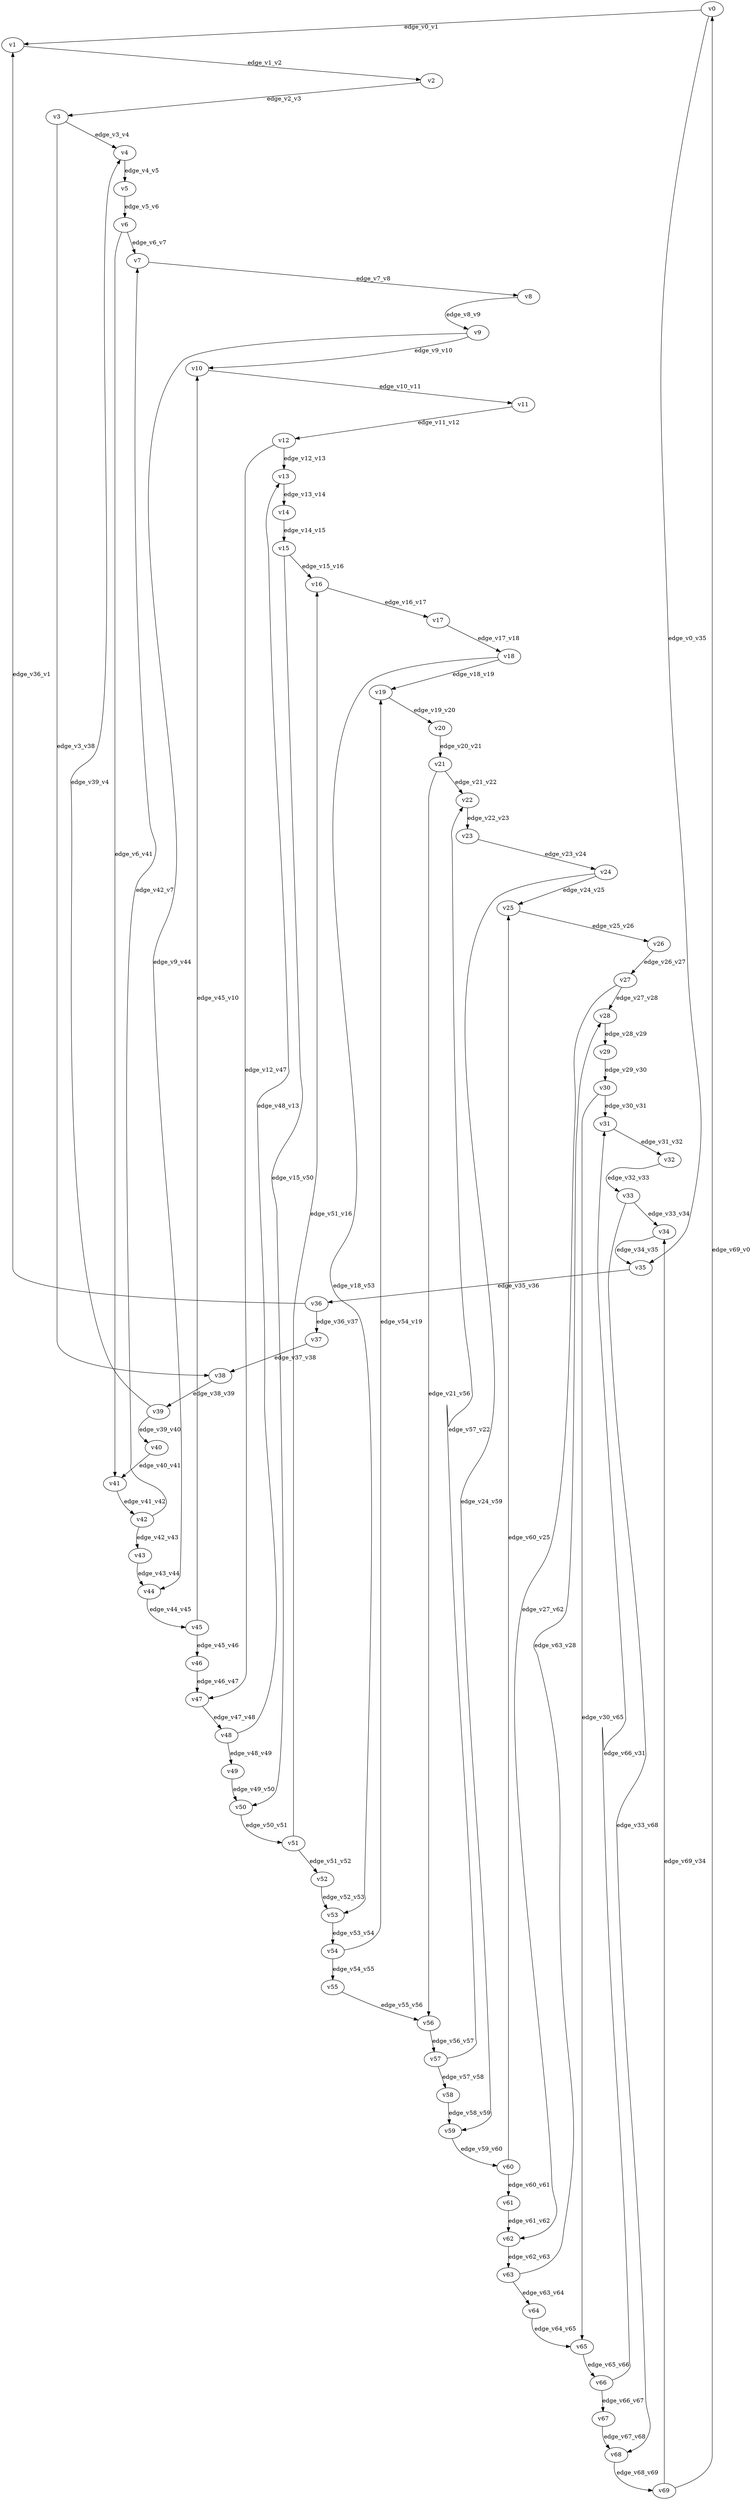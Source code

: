 digraph test101 {
    // Discounted game test case
    // Vertex properties: name [player=X]
    // Edge properties: [weight=Y, discount=Z]

    v0 [name="v0", player=0];
    v1 [name="v1", player=1];
    v2 [name="v2", player=0];
    v3 [name="v3", player=0];
    v4 [name="v4", player=1];
    v5 [name="v5", player=0];
    v6 [name="v6", player=0];
    v7 [name="v7", player=1];
    v8 [name="v8", player=0];
    v9 [name="v9", player=0];
    v10 [name="v10", player=1];
    v11 [name="v11", player=0];
    v12 [name="v12", player=0];
    v13 [name="v13", player=1];
    v14 [name="v14", player=0];
    v15 [name="v15", player=0];
    v16 [name="v16", player=1];
    v17 [name="v17", player=0];
    v18 [name="v18", player=0];
    v19 [name="v19", player=1];
    v20 [name="v20", player=0];
    v21 [name="v21", player=0];
    v22 [name="v22", player=1];
    v23 [name="v23", player=0];
    v24 [name="v24", player=0];
    v25 [name="v25", player=1];
    v26 [name="v26", player=0];
    v27 [name="v27", player=0];
    v28 [name="v28", player=1];
    v29 [name="v29", player=0];
    v30 [name="v30", player=0];
    v31 [name="v31", player=1];
    v32 [name="v32", player=0];
    v33 [name="v33", player=0];
    v34 [name="v34", player=1];
    v35 [name="v35", player=0];
    v36 [name="v36", player=0];
    v37 [name="v37", player=1];
    v38 [name="v38", player=0];
    v39 [name="v39", player=0];
    v40 [name="v40", player=1];
    v41 [name="v41", player=0];
    v42 [name="v42", player=0];
    v43 [name="v43", player=1];
    v44 [name="v44", player=0];
    v45 [name="v45", player=0];
    v46 [name="v46", player=1];
    v47 [name="v47", player=0];
    v48 [name="v48", player=0];
    v49 [name="v49", player=1];
    v50 [name="v50", player=0];
    v51 [name="v51", player=0];
    v52 [name="v52", player=1];
    v53 [name="v53", player=0];
    v54 [name="v54", player=0];
    v55 [name="v55", player=1];
    v56 [name="v56", player=0];
    v57 [name="v57", player=0];
    v58 [name="v58", player=1];
    v59 [name="v59", player=0];
    v60 [name="v60", player=0];
    v61 [name="v61", player=1];
    v62 [name="v62", player=0];
    v63 [name="v63", player=0];
    v64 [name="v64", player=1];
    v65 [name="v65", player=0];
    v66 [name="v66", player=0];
    v67 [name="v67", player=1];
    v68 [name="v68", player=0];
    v69 [name="v69", player=0];

    v0 -> v1 [label="edge_v0_v1", weight=-7.00, discount=0.095];
    v0 -> v35 [label="edge_v0_v35", weight=-7.28, discount=0.095];
    v1 -> v2 [label="edge_v1_v2", weight=-4.50, discount=0.095];
    v2 -> v3 [label="edge_v2_v3", weight=-2.00, discount=0.095];
    v3 -> v4 [label="edge_v3_v4", weight=0.50, discount=0.095];
    v3 -> v38 [label="edge_v3_v38", weight=2.91, discount=0.095];
    v4 -> v5 [label="edge_v4_v5", weight=3.00, discount=0.095];
    v5 -> v6 [label="edge_v5_v6", weight=5.50, discount=0.095];
    v6 -> v7 [label="edge_v6_v7", weight=8.00, discount=0.095];
    v6 -> v41 [label="edge_v6_v41", weight=8.98, discount=0.095];
    v7 -> v8 [label="edge_v7_v8", weight=-9.50, discount=0.095];
    v8 -> v9 [label="edge_v8_v9", weight=-7.00, discount=0.095];
    v9 -> v10 [label="edge_v9_v10", weight=-4.50, discount=0.095];
    v9 -> v44 [label="edge_v9_v44", weight=-3.63, discount=0.095];
    v10 -> v11 [label="edge_v10_v11", weight=-2.00, discount=0.095];
    v11 -> v12 [label="edge_v11_v12", weight=0.50, discount=0.095];
    v12 -> v13 [label="edge_v12_v13", weight=3.00, discount=0.095];
    v12 -> v47 [label="edge_v12_v47", weight=1.55, discount=0.095];
    v13 -> v14 [label="edge_v13_v14", weight=5.50, discount=0.095];
    v14 -> v15 [label="edge_v14_v15", weight=8.00, discount=0.095];
    v15 -> v16 [label="edge_v15_v16", weight=-9.50, discount=0.095];
    v15 -> v50 [label="edge_v15_v50", weight=-10.70, discount=0.095];
    v16 -> v17 [label="edge_v16_v17", weight=-7.00, discount=0.095];
    v17 -> v18 [label="edge_v17_v18", weight=-4.50, discount=0.095];
    v18 -> v19 [label="edge_v18_v19", weight=-2.00, discount=0.095];
    v18 -> v53 [label="edge_v18_v53", weight=-0.31, discount=0.095];
    v19 -> v20 [label="edge_v19_v20", weight=0.50, discount=0.095];
    v20 -> v21 [label="edge_v20_v21", weight=3.00, discount=0.095];
    v21 -> v22 [label="edge_v21_v22", weight=5.50, discount=0.095];
    v21 -> v56 [label="edge_v21_v56", weight=5.00, discount=0.095];
    v22 -> v23 [label="edge_v22_v23", weight=8.00, discount=0.095];
    v23 -> v24 [label="edge_v23_v24", weight=-9.50, discount=0.095];
    v24 -> v25 [label="edge_v24_v25", weight=-7.00, discount=0.095];
    v24 -> v59 [label="edge_v24_v59", weight=-8.05, discount=0.095];
    v25 -> v26 [label="edge_v25_v26", weight=-4.50, discount=0.095];
    v26 -> v27 [label="edge_v26_v27", weight=-2.00, discount=0.095];
    v27 -> v28 [label="edge_v27_v28", weight=0.50, discount=0.095];
    v27 -> v62 [label="edge_v27_v62", weight=-2.26, discount=0.095];
    v28 -> v29 [label="edge_v28_v29", weight=3.00, discount=0.095];
    v29 -> v30 [label="edge_v29_v30", weight=5.50, discount=0.095];
    v30 -> v31 [label="edge_v30_v31", weight=8.00, discount=0.095];
    v30 -> v65 [label="edge_v30_v65", weight=7.11, discount=0.095];
    v31 -> v32 [label="edge_v31_v32", weight=-9.50, discount=0.095];
    v32 -> v33 [label="edge_v32_v33", weight=-7.00, discount=0.095];
    v33 -> v34 [label="edge_v33_v34", weight=-4.50, discount=0.095];
    v33 -> v68 [label="edge_v33_v68", weight=-2.33, discount=0.095];
    v34 -> v35 [label="edge_v34_v35", weight=-2.00, discount=0.095];
    v35 -> v36 [label="edge_v35_v36", weight=0.50, discount=0.095];
    v36 -> v37 [label="edge_v36_v37", weight=3.00, discount=0.095];
    v36 -> v1 [label="edge_v36_v1", weight=2.88, discount=0.095];
    v37 -> v38 [label="edge_v37_v38", weight=5.50, discount=0.095];
    v38 -> v39 [label="edge_v38_v39", weight=8.00, discount=0.095];
    v39 -> v40 [label="edge_v39_v40", weight=-9.50, discount=0.095];
    v39 -> v4 [label="edge_v39_v4", weight=-13.00, discount=0.095];
    v40 -> v41 [label="edge_v40_v41", weight=-7.00, discount=0.095];
    v41 -> v42 [label="edge_v41_v42", weight=-4.50, discount=0.095];
    v42 -> v43 [label="edge_v42_v43", weight=-2.00, discount=0.095];
    v42 -> v7 [label="edge_v42_v7", weight=-2.53, discount=0.095];
    v43 -> v44 [label="edge_v43_v44", weight=0.50, discount=0.095];
    v44 -> v45 [label="edge_v44_v45", weight=3.00, discount=0.095];
    v45 -> v46 [label="edge_v45_v46", weight=5.50, discount=0.095];
    v45 -> v10 [label="edge_v45_v10", weight=7.08, discount=0.095];
    v46 -> v47 [label="edge_v46_v47", weight=8.00, discount=0.095];
    v47 -> v48 [label="edge_v47_v48", weight=-9.50, discount=0.095];
    v48 -> v49 [label="edge_v48_v49", weight=-7.00, discount=0.095];
    v48 -> v13 [label="edge_v48_v13", weight=-5.20, discount=0.095];
    v49 -> v50 [label="edge_v49_v50", weight=-4.50, discount=0.095];
    v50 -> v51 [label="edge_v50_v51", weight=-2.00, discount=0.095];
    v51 -> v52 [label="edge_v51_v52", weight=0.50, discount=0.095];
    v51 -> v16 [label="edge_v51_v16", weight=1.06, discount=0.095];
    v52 -> v53 [label="edge_v52_v53", weight=3.00, discount=0.095];
    v53 -> v54 [label="edge_v53_v54", weight=5.50, discount=0.095];
    v54 -> v55 [label="edge_v54_v55", weight=8.00, discount=0.095];
    v54 -> v19 [label="edge_v54_v19", weight=4.04, discount=0.095];
    v55 -> v56 [label="edge_v55_v56", weight=-9.50, discount=0.095];
    v56 -> v57 [label="edge_v56_v57", weight=-7.00, discount=0.095];
    v57 -> v58 [label="edge_v57_v58", weight=-4.50, discount=0.095];
    v57 -> v22 [label="edge_v57_v22", weight=-6.35, discount=0.095];
    v58 -> v59 [label="edge_v58_v59", weight=-2.00, discount=0.095];
    v59 -> v60 [label="edge_v59_v60", weight=0.50, discount=0.095];
    v60 -> v61 [label="edge_v60_v61", weight=3.00, discount=0.095];
    v60 -> v25 [label="edge_v60_v25", weight=6.64, discount=0.095];
    v61 -> v62 [label="edge_v61_v62", weight=5.50, discount=0.095];
    v62 -> v63 [label="edge_v62_v63", weight=8.00, discount=0.095];
    v63 -> v64 [label="edge_v63_v64", weight=-9.50, discount=0.095];
    v63 -> v28 [label="edge_v63_v28", weight=-11.54, discount=0.095];
    v64 -> v65 [label="edge_v64_v65", weight=-7.00, discount=0.095];
    v65 -> v66 [label="edge_v65_v66", weight=-4.50, discount=0.095];
    v66 -> v67 [label="edge_v66_v67", weight=-2.00, discount=0.095];
    v66 -> v31 [label="edge_v66_v31", weight=0.59, discount=0.095];
    v67 -> v68 [label="edge_v67_v68", weight=0.50, discount=0.095];
    v68 -> v69 [label="edge_v68_v69", weight=3.00, discount=0.095];
    v69 -> v0 [label="edge_v69_v0", weight=5.50, discount=0.095];
    v69 -> v34 [label="edge_v69_v34", weight=3.47, discount=0.095];
}
